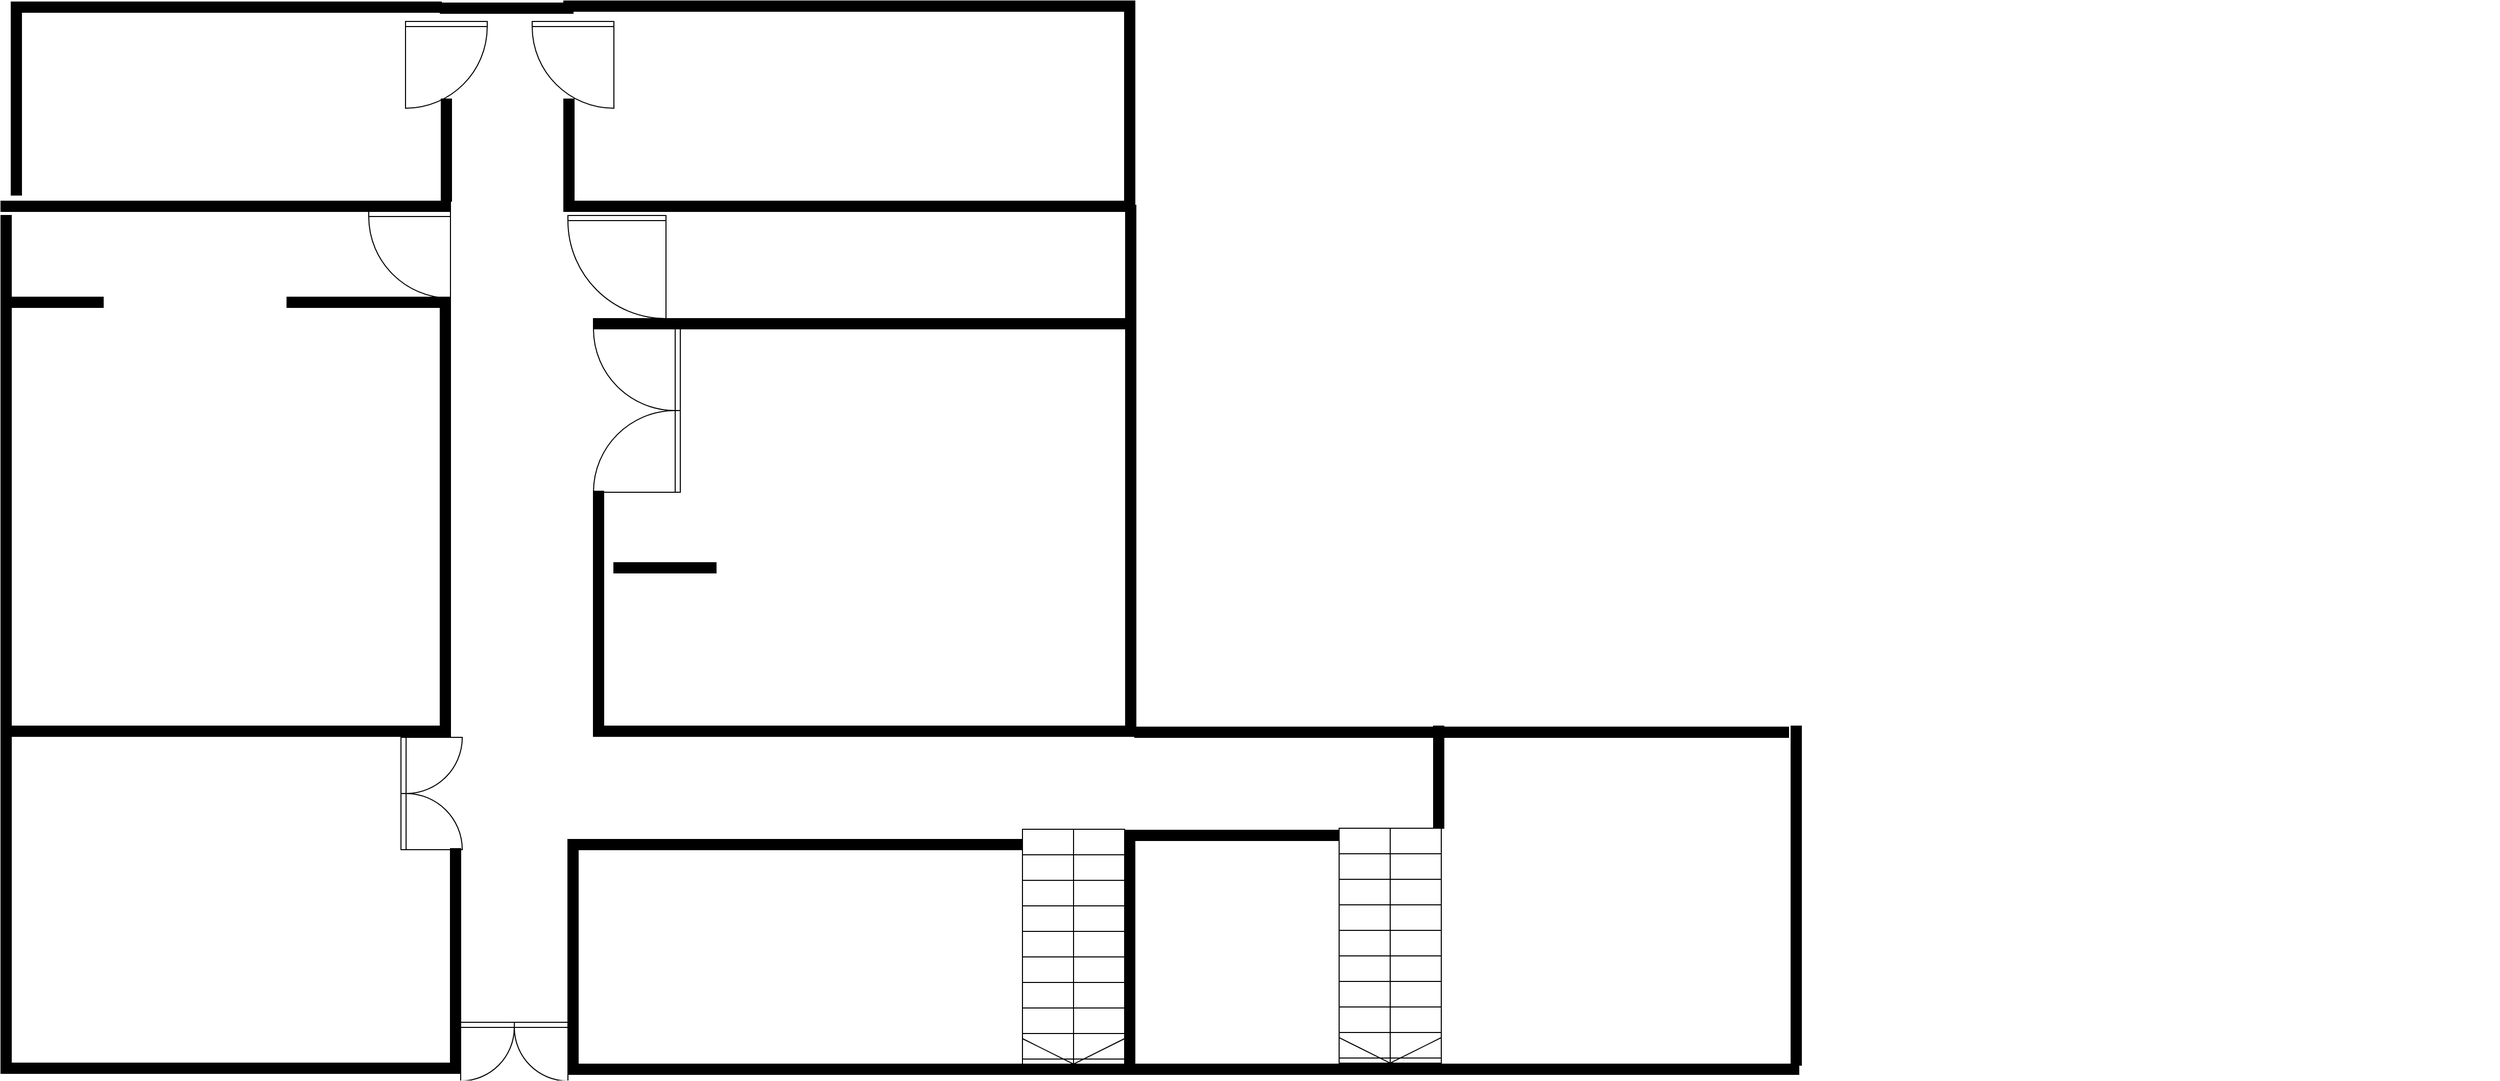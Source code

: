 <mxfile version="21.1.3" type="github">
  <diagram name="Page-1" id="38b20595-45e3-9b7f-d5ca-b57f44c5b66d">
    <mxGraphModel dx="3343" dy="2390" grid="1" gridSize="10" guides="1" tooltips="1" connect="1" arrows="1" fold="1" page="1" pageScale="1" pageWidth="1100" pageHeight="850" background="none" math="0" shadow="0">
      <root>
        <mxCell id="0" />
        <mxCell id="1" parent="0" />
        <mxCell id="0exK_nAWfHrdyeSwsjHp-2" value="" style="verticalLabelPosition=bottom;html=1;verticalAlign=top;align=center;shape=mxgraph.floorplan.wall;fillColor=strokeColor;direction=south;" parent="1" vertex="1">
          <mxGeometry x="430" y="630" width="10" height="220" as="geometry" />
        </mxCell>
        <mxCell id="0exK_nAWfHrdyeSwsjHp-4" value="" style="verticalLabelPosition=bottom;html=1;verticalAlign=top;align=center;shape=mxgraph.floorplan.wallCorner;fillColor=strokeColor;direction=north" parent="1" vertex="1">
          <mxGeometry x="-10" y="670" width="100" height="180" as="geometry" />
        </mxCell>
        <mxCell id="0exK_nAWfHrdyeSwsjHp-5" value="" style="verticalLabelPosition=bottom;html=1;verticalAlign=top;align=center;shape=mxgraph.floorplan.wall;fillColor=strokeColor;direction=south;" parent="1" vertex="1">
          <mxGeometry x="-10" y="10" width="10" height="680" as="geometry" />
        </mxCell>
        <mxCell id="0exK_nAWfHrdyeSwsjHp-6" value="" style="verticalLabelPosition=bottom;html=1;verticalAlign=top;align=center;shape=mxgraph.floorplan.wall;fillColor=strokeColor;direction=south;" parent="1" vertex="1">
          <mxGeometry x="545" y="630" width="10" height="220" as="geometry" />
        </mxCell>
        <mxCell id="0exK_nAWfHrdyeSwsjHp-7" value="" style="verticalLabelPosition=bottom;html=1;verticalAlign=top;align=center;shape=mxgraph.floorplan.wall;fillColor=strokeColor;direction=south;rotation=90;" parent="1" vertex="1">
          <mxGeometry x="830" y="250" width="10" height="530" as="geometry" />
        </mxCell>
        <mxCell id="0exK_nAWfHrdyeSwsjHp-8" value="" style="verticalLabelPosition=bottom;html=1;verticalAlign=top;align=center;shape=mxgraph.floorplan.wall;fillColor=strokeColor;direction=south;rotation=90;" parent="1" vertex="1">
          <mxGeometry x="245" y="665" width="10" height="360" as="geometry" />
        </mxCell>
        <mxCell id="0exK_nAWfHrdyeSwsjHp-9" value="" style="verticalLabelPosition=bottom;html=1;verticalAlign=top;align=center;shape=mxgraph.floorplan.wall;fillColor=strokeColor;" parent="1" vertex="1">
          <mxGeometry x="545" y="621" width="465" height="10" as="geometry" />
        </mxCell>
        <mxCell id="0exK_nAWfHrdyeSwsjHp-10" value="" style="verticalLabelPosition=bottom;html=1;verticalAlign=top;align=center;shape=mxgraph.floorplan.stairs;direction=south;" parent="1" vertex="1">
          <mxGeometry x="990" y="611" width="100" height="230" as="geometry" />
        </mxCell>
        <mxCell id="0exK_nAWfHrdyeSwsjHp-11" value="" style="verticalLabelPosition=bottom;html=1;verticalAlign=top;align=center;shape=mxgraph.floorplan.wall;fillColor=strokeColor;" parent="1" vertex="1">
          <mxGeometry x="545" y="841" width="455" height="10" as="geometry" />
        </mxCell>
        <mxCell id="0exK_nAWfHrdyeSwsjHp-12" value="" style="verticalLabelPosition=bottom;html=1;verticalAlign=top;align=center;shape=mxgraph.floorplan.wallCorner;fillColor=strokeColor;direction=west" parent="1" vertex="1">
          <mxGeometry x="1000" y="751" width="100" height="100" as="geometry" />
        </mxCell>
        <mxCell id="0exK_nAWfHrdyeSwsjHp-13" value="" style="verticalLabelPosition=bottom;html=1;verticalAlign=top;align=center;shape=mxgraph.floorplan.wall;fillColor=strokeColor;direction=south;" parent="1" vertex="1">
          <mxGeometry x="1090" y="620" width="10" height="140" as="geometry" />
        </mxCell>
        <mxCell id="0exK_nAWfHrdyeSwsjHp-15" value="" style="verticalLabelPosition=bottom;html=1;verticalAlign=top;align=center;shape=mxgraph.floorplan.wall;fillColor=strokeColor;direction=south;" parent="1" vertex="1">
          <mxGeometry x="1091" width="10" height="520" as="geometry" />
        </mxCell>
        <mxCell id="0exK_nAWfHrdyeSwsjHp-17" value="" style="verticalLabelPosition=bottom;html=1;verticalAlign=top;align=center;shape=mxgraph.floorplan.wall;fillColor=strokeColor;" parent="1" vertex="1">
          <mxGeometry x="570" y="111" width="530" height="10" as="geometry" />
        </mxCell>
        <mxCell id="0exK_nAWfHrdyeSwsjHp-18" value="" style="verticalLabelPosition=bottom;html=1;verticalAlign=top;align=center;shape=mxgraph.floorplan.wall;fillColor=strokeColor;" parent="1" vertex="1">
          <mxGeometry y="510" width="430" height="10" as="geometry" />
        </mxCell>
        <mxCell id="0exK_nAWfHrdyeSwsjHp-19" value="" style="verticalLabelPosition=bottom;html=1;verticalAlign=top;align=center;shape=mxgraph.floorplan.doorDouble;aspect=fixed;direction=north;" parent="1" vertex="1">
          <mxGeometry x="381.56" y="521" width="58.44" height="110" as="geometry" />
        </mxCell>
        <mxCell id="0exK_nAWfHrdyeSwsjHp-22" value="" style="verticalLabelPosition=bottom;html=1;verticalAlign=top;align=center;shape=mxgraph.floorplan.wall;fillColor=strokeColor;direction=south;" parent="1" vertex="1">
          <mxGeometry x="570" y="280" width="10" height="240" as="geometry" />
        </mxCell>
        <mxCell id="0exK_nAWfHrdyeSwsjHp-23" value="" style="verticalLabelPosition=bottom;html=1;verticalAlign=top;align=center;shape=mxgraph.floorplan.doorUneven;dx=0.5;direction=south;" parent="1" vertex="1">
          <mxGeometry x="570" y="121" width="85" height="160" as="geometry" />
        </mxCell>
        <mxCell id="0exK_nAWfHrdyeSwsjHp-24" value="" style="verticalLabelPosition=bottom;html=1;verticalAlign=top;align=center;shape=mxgraph.floorplan.doorDouble;aspect=fixed;" parent="1" vertex="1">
          <mxGeometry x="440" y="800" width="105" height="55.78" as="geometry" />
        </mxCell>
        <mxCell id="0exK_nAWfHrdyeSwsjHp-25" value="" style="verticalLabelPosition=bottom;html=1;verticalAlign=top;align=center;shape=mxgraph.floorplan.wall;fillColor=strokeColor;" parent="1" vertex="1">
          <mxGeometry x="-10" y="90" width="100" height="10" as="geometry" />
        </mxCell>
        <mxCell id="0exK_nAWfHrdyeSwsjHp-26" value="" style="verticalLabelPosition=bottom;html=1;verticalAlign=top;align=center;shape=mxgraph.floorplan.wall;fillColor=strokeColor;" parent="1" vertex="1">
          <mxGeometry x="270" y="90" width="160" height="10" as="geometry" />
        </mxCell>
        <mxCell id="0exK_nAWfHrdyeSwsjHp-27" value="" style="verticalLabelPosition=bottom;html=1;verticalAlign=top;align=center;shape=mxgraph.floorplan.wall;fillColor=strokeColor;direction=south;" parent="1" vertex="1">
          <mxGeometry x="420" y="101" width="10" height="420" as="geometry" />
        </mxCell>
        <mxCell id="0exK_nAWfHrdyeSwsjHp-29" value="" style="verticalLabelPosition=bottom;html=1;verticalAlign=top;align=center;shape=mxgraph.floorplan.doorRight;aspect=fixed;" parent="1" vertex="1">
          <mxGeometry x="350" y="6" width="80" height="85" as="geometry" />
        </mxCell>
        <mxCell id="0exK_nAWfHrdyeSwsjHp-30" value="" style="verticalLabelPosition=bottom;html=1;verticalAlign=top;align=center;shape=mxgraph.floorplan.doorRight;aspect=fixed;" parent="1" vertex="1">
          <mxGeometry x="545" y="10" width="96" height="102" as="geometry" />
        </mxCell>
        <mxCell id="0exK_nAWfHrdyeSwsjHp-31" value="" style="verticalLabelPosition=bottom;html=1;verticalAlign=top;align=center;shape=mxgraph.floorplan.wall;fillColor=strokeColor;" parent="1" vertex="1">
          <mxGeometry x="1101" y="841" width="649" height="10" as="geometry" />
        </mxCell>
        <mxCell id="0exK_nAWfHrdyeSwsjHp-32" value="" style="verticalLabelPosition=bottom;html=1;verticalAlign=top;align=center;shape=mxgraph.floorplan.wall;fillColor=strokeColor;" parent="1" vertex="1">
          <mxGeometry x="1100" y="511" width="640" height="10" as="geometry" />
        </mxCell>
        <mxCell id="0exK_nAWfHrdyeSwsjHp-33" value="" style="verticalLabelPosition=bottom;html=1;verticalAlign=top;align=center;shape=mxgraph.floorplan.wall;fillColor=strokeColor;" parent="1" vertex="1">
          <mxGeometry x="-10" y="-4" width="440" height="10" as="geometry" />
        </mxCell>
        <mxCell id="0exK_nAWfHrdyeSwsjHp-34" value="" style="verticalLabelPosition=bottom;html=1;verticalAlign=top;align=center;shape=mxgraph.floorplan.wall;fillColor=strokeColor;" parent="1" vertex="1">
          <mxGeometry x="541" y="-4" width="559" height="10" as="geometry" />
        </mxCell>
        <mxCell id="0exK_nAWfHrdyeSwsjHp-36" value="" style="verticalLabelPosition=bottom;html=1;verticalAlign=top;align=center;shape=mxgraph.floorplan.wall;fillColor=strokeColor;direction=south;" parent="1" vertex="1">
          <mxGeometry x="541" y="-104" width="10" height="100" as="geometry" />
        </mxCell>
        <mxCell id="0exK_nAWfHrdyeSwsjHp-37" value="" style="verticalLabelPosition=bottom;html=1;verticalAlign=top;align=center;shape=mxgraph.floorplan.wall;fillColor=strokeColor;direction=south;" parent="1" vertex="1">
          <mxGeometry x="421" y="-104" width="10" height="100" as="geometry" />
        </mxCell>
        <mxCell id="0exK_nAWfHrdyeSwsjHp-38" value="" style="verticalLabelPosition=bottom;html=1;verticalAlign=top;align=center;shape=mxgraph.floorplan.wall;fillColor=strokeColor;" parent="1" vertex="1">
          <mxGeometry x="541" y="-200" width="559" height="10" as="geometry" />
        </mxCell>
        <mxCell id="0exK_nAWfHrdyeSwsjHp-39" value="" style="verticalLabelPosition=bottom;html=1;verticalAlign=top;align=center;shape=mxgraph.floorplan.wall;fillColor=strokeColor;direction=south;" parent="1" vertex="1">
          <mxGeometry x="1090" y="-190" width="10" height="190" as="geometry" />
        </mxCell>
        <mxCell id="0exK_nAWfHrdyeSwsjHp-40" value="" style="verticalLabelPosition=bottom;html=1;verticalAlign=top;align=center;shape=mxgraph.floorplan.wall;fillColor=strokeColor;" parent="1" vertex="1">
          <mxGeometry y="-199" width="421" height="10" as="geometry" />
        </mxCell>
        <mxCell id="0exK_nAWfHrdyeSwsjHp-41" value="" style="verticalLabelPosition=bottom;html=1;verticalAlign=top;align=center;shape=mxgraph.floorplan.wall;fillColor=strokeColor;direction=south;" parent="1" vertex="1">
          <mxGeometry y="-189" width="10" height="179" as="geometry" />
        </mxCell>
        <mxCell id="0exK_nAWfHrdyeSwsjHp-42" value="" style="verticalLabelPosition=bottom;html=1;verticalAlign=top;align=center;shape=mxgraph.floorplan.wall;fillColor=strokeColor;" parent="1" vertex="1">
          <mxGeometry x="590" y="350" width="100" height="10" as="geometry" />
        </mxCell>
        <mxCell id="0exK_nAWfHrdyeSwsjHp-43" value="" style="verticalLabelPosition=bottom;html=1;verticalAlign=top;align=center;shape=mxgraph.floorplan.wall;fillColor=strokeColor;" parent="1" vertex="1">
          <mxGeometry x="1091" y="612" width="209" height="10" as="geometry" />
        </mxCell>
        <mxCell id="0exK_nAWfHrdyeSwsjHp-44" value="" style="verticalLabelPosition=bottom;html=1;verticalAlign=top;align=center;shape=mxgraph.floorplan.stairs;direction=south;" parent="1" vertex="1">
          <mxGeometry x="1300" y="610" width="100" height="230" as="geometry" />
        </mxCell>
        <mxCell id="0exK_nAWfHrdyeSwsjHp-45" value="" style="verticalLabelPosition=bottom;html=1;verticalAlign=top;align=center;shape=mxgraph.floorplan.wall;fillColor=strokeColor;" parent="1" vertex="1">
          <mxGeometry x="420" y="-198" width="130" height="10" as="geometry" />
        </mxCell>
        <mxCell id="0exK_nAWfHrdyeSwsjHp-46" value="" style="verticalLabelPosition=bottom;html=1;verticalAlign=top;align=center;shape=mxgraph.floorplan.doorLeft;aspect=fixed;" parent="1" vertex="1">
          <mxGeometry x="386" y="-180" width="80" height="85" as="geometry" />
        </mxCell>
        <mxCell id="0exK_nAWfHrdyeSwsjHp-47" value="" style="verticalLabelPosition=bottom;html=1;verticalAlign=top;align=center;shape=mxgraph.floorplan.doorRight;aspect=fixed;" parent="1" vertex="1">
          <mxGeometry x="510" y="-180" width="80" height="85" as="geometry" />
        </mxCell>
        <mxCell id="k5XhKcNRsG6onSJM3xoS-1" value="" style="verticalLabelPosition=bottom;html=1;verticalAlign=top;align=center;shape=mxgraph.floorplan.wall;fillColor=strokeColor;direction=south;" vertex="1" parent="1">
          <mxGeometry x="1060" y="510" width="1375" height="332" as="geometry" />
        </mxCell>
        <mxCell id="k5XhKcNRsG6onSJM3xoS-2" value="" style="verticalLabelPosition=bottom;html=1;verticalAlign=top;align=center;shape=mxgraph.floorplan.wall;fillColor=strokeColor;direction=south;" vertex="1" parent="1">
          <mxGeometry x="710" y="510" width="1375" height="100" as="geometry" />
        </mxCell>
      </root>
    </mxGraphModel>
  </diagram>
</mxfile>
